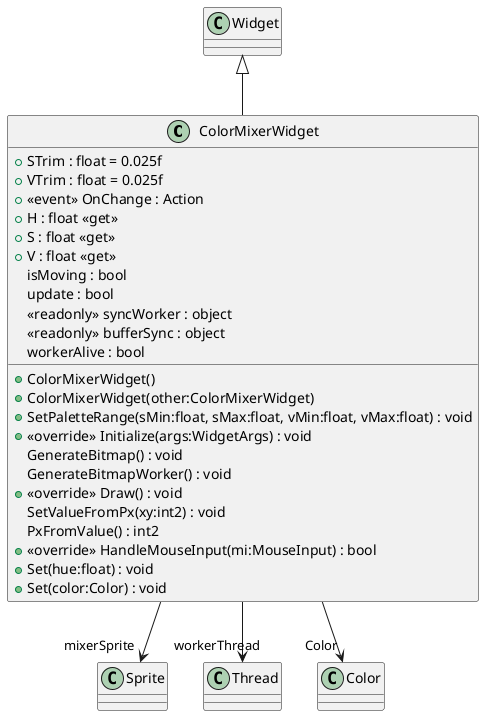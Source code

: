 @startuml
class ColorMixerWidget {
    + STrim : float = 0.025f
    + VTrim : float = 0.025f
    +  <<event>> OnChange : Action 
    + H : float <<get>>
    + S : float <<get>>
    + V : float <<get>>
    isMoving : bool
    update : bool
    <<readonly>> syncWorker : object
    <<readonly>> bufferSync : object
    workerAlive : bool
    + ColorMixerWidget()
    + ColorMixerWidget(other:ColorMixerWidget)
    + SetPaletteRange(sMin:float, sMax:float, vMin:float, vMax:float) : void
    + <<override>> Initialize(args:WidgetArgs) : void
    GenerateBitmap() : void
    GenerateBitmapWorker() : void
    + <<override>> Draw() : void
    SetValueFromPx(xy:int2) : void
    PxFromValue() : int2
    + <<override>> HandleMouseInput(mi:MouseInput) : bool
    + Set(hue:float) : void
    + Set(color:Color) : void
}
Widget <|-- ColorMixerWidget
ColorMixerWidget --> "mixerSprite" Sprite
ColorMixerWidget --> "workerThread" Thread
ColorMixerWidget --> "Color" Color
@enduml
